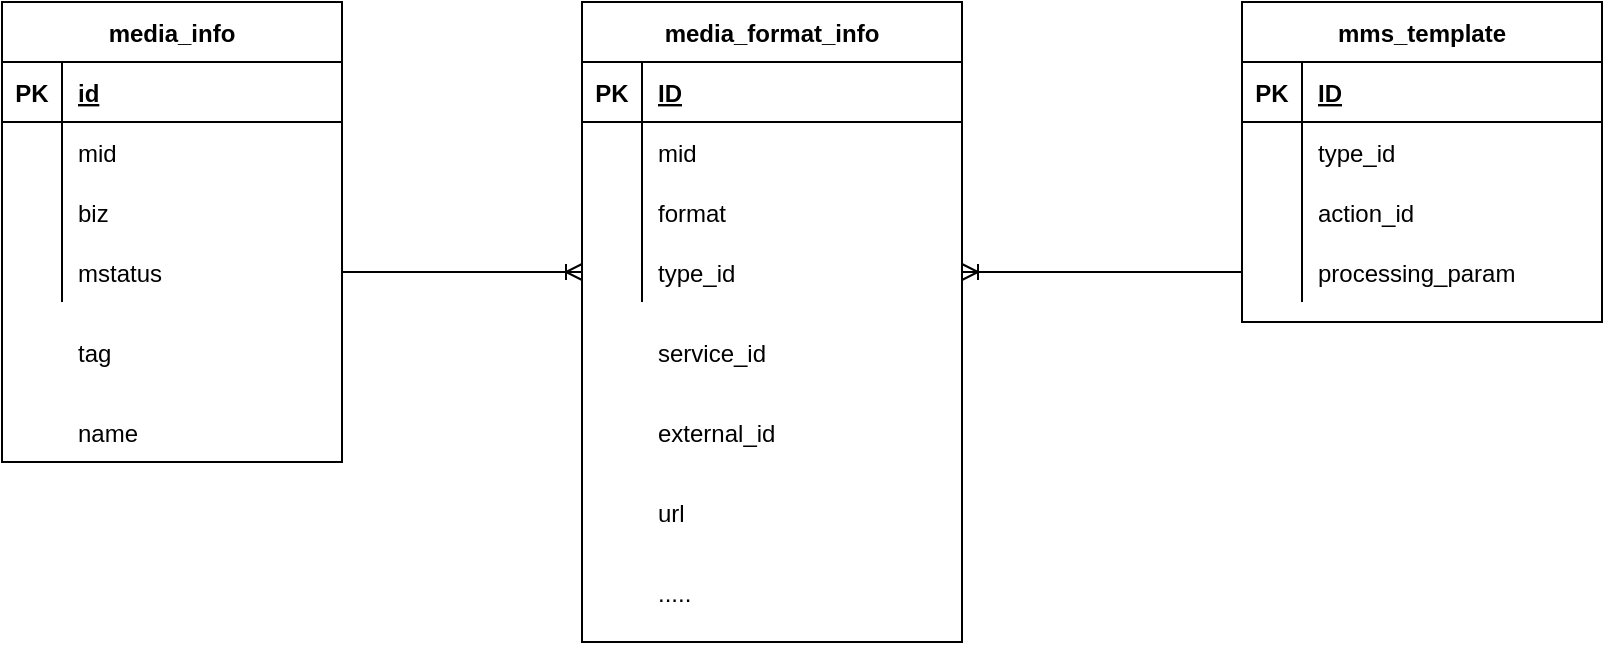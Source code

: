 <mxfile version="14.6.13" type="github">
  <diagram id="kkKos9nISYE2yEsiCCxR" name="Page-1">
    <mxGraphModel dx="1422" dy="755" grid="1" gridSize="10" guides="1" tooltips="1" connect="1" arrows="1" fold="1" page="1" pageScale="1" pageWidth="827" pageHeight="1169" math="0" shadow="0">
      <root>
        <mxCell id="0" />
        <mxCell id="1" parent="0" />
        <mxCell id="56GbnK_W7msUl-9ypa2e-16" value="mms_template" style="shape=table;startSize=30;container=1;collapsible=1;childLayout=tableLayout;fixedRows=1;rowLines=0;fontStyle=1;align=center;resizeLast=1;" vertex="1" parent="1">
          <mxGeometry x="700" y="210" width="180" height="160" as="geometry" />
        </mxCell>
        <mxCell id="56GbnK_W7msUl-9ypa2e-17" value="" style="shape=partialRectangle;collapsible=0;dropTarget=0;pointerEvents=0;fillColor=none;top=0;left=0;bottom=1;right=0;points=[[0,0.5],[1,0.5]];portConstraint=eastwest;" vertex="1" parent="56GbnK_W7msUl-9ypa2e-16">
          <mxGeometry y="30" width="180" height="30" as="geometry" />
        </mxCell>
        <mxCell id="56GbnK_W7msUl-9ypa2e-18" value="PK" style="shape=partialRectangle;connectable=0;fillColor=none;top=0;left=0;bottom=0;right=0;fontStyle=1;overflow=hidden;" vertex="1" parent="56GbnK_W7msUl-9ypa2e-17">
          <mxGeometry width="30" height="30" as="geometry" />
        </mxCell>
        <mxCell id="56GbnK_W7msUl-9ypa2e-19" value="ID" style="shape=partialRectangle;connectable=0;fillColor=none;top=0;left=0;bottom=0;right=0;align=left;spacingLeft=6;fontStyle=5;overflow=hidden;" vertex="1" parent="56GbnK_W7msUl-9ypa2e-17">
          <mxGeometry x="30" width="150" height="30" as="geometry" />
        </mxCell>
        <mxCell id="56GbnK_W7msUl-9ypa2e-20" value="" style="shape=partialRectangle;collapsible=0;dropTarget=0;pointerEvents=0;fillColor=none;top=0;left=0;bottom=0;right=0;points=[[0,0.5],[1,0.5]];portConstraint=eastwest;" vertex="1" parent="56GbnK_W7msUl-9ypa2e-16">
          <mxGeometry y="60" width="180" height="30" as="geometry" />
        </mxCell>
        <mxCell id="56GbnK_W7msUl-9ypa2e-21" value="" style="shape=partialRectangle;connectable=0;fillColor=none;top=0;left=0;bottom=0;right=0;editable=1;overflow=hidden;" vertex="1" parent="56GbnK_W7msUl-9ypa2e-20">
          <mxGeometry width="30" height="30" as="geometry" />
        </mxCell>
        <mxCell id="56GbnK_W7msUl-9ypa2e-22" value="type_id" style="shape=partialRectangle;connectable=0;fillColor=none;top=0;left=0;bottom=0;right=0;align=left;spacingLeft=6;overflow=hidden;" vertex="1" parent="56GbnK_W7msUl-9ypa2e-20">
          <mxGeometry x="30" width="150" height="30" as="geometry" />
        </mxCell>
        <mxCell id="56GbnK_W7msUl-9ypa2e-23" value="" style="shape=partialRectangle;collapsible=0;dropTarget=0;pointerEvents=0;fillColor=none;top=0;left=0;bottom=0;right=0;points=[[0,0.5],[1,0.5]];portConstraint=eastwest;" vertex="1" parent="56GbnK_W7msUl-9ypa2e-16">
          <mxGeometry y="90" width="180" height="30" as="geometry" />
        </mxCell>
        <mxCell id="56GbnK_W7msUl-9ypa2e-24" value="" style="shape=partialRectangle;connectable=0;fillColor=none;top=0;left=0;bottom=0;right=0;editable=1;overflow=hidden;" vertex="1" parent="56GbnK_W7msUl-9ypa2e-23">
          <mxGeometry width="30" height="30" as="geometry" />
        </mxCell>
        <mxCell id="56GbnK_W7msUl-9ypa2e-25" value="action_id" style="shape=partialRectangle;connectable=0;fillColor=none;top=0;left=0;bottom=0;right=0;align=left;spacingLeft=6;overflow=hidden;" vertex="1" parent="56GbnK_W7msUl-9ypa2e-23">
          <mxGeometry x="30" width="150" height="30" as="geometry" />
        </mxCell>
        <mxCell id="56GbnK_W7msUl-9ypa2e-26" value="" style="shape=partialRectangle;collapsible=0;dropTarget=0;pointerEvents=0;fillColor=none;top=0;left=0;bottom=0;right=0;points=[[0,0.5],[1,0.5]];portConstraint=eastwest;" vertex="1" parent="56GbnK_W7msUl-9ypa2e-16">
          <mxGeometry y="120" width="180" height="30" as="geometry" />
        </mxCell>
        <mxCell id="56GbnK_W7msUl-9ypa2e-27" value="" style="shape=partialRectangle;connectable=0;fillColor=none;top=0;left=0;bottom=0;right=0;editable=1;overflow=hidden;" vertex="1" parent="56GbnK_W7msUl-9ypa2e-26">
          <mxGeometry width="30" height="30" as="geometry" />
        </mxCell>
        <mxCell id="56GbnK_W7msUl-9ypa2e-28" value="processing_param" style="shape=partialRectangle;connectable=0;fillColor=none;top=0;left=0;bottom=0;right=0;align=left;spacingLeft=6;overflow=hidden;" vertex="1" parent="56GbnK_W7msUl-9ypa2e-26">
          <mxGeometry x="30" width="150" height="30" as="geometry" />
        </mxCell>
        <mxCell id="56GbnK_W7msUl-9ypa2e-29" value="media_info" style="shape=table;startSize=30;container=1;collapsible=1;childLayout=tableLayout;fixedRows=1;rowLines=0;fontStyle=1;align=center;resizeLast=1;" vertex="1" parent="1">
          <mxGeometry x="80" y="210" width="170" height="230" as="geometry" />
        </mxCell>
        <mxCell id="56GbnK_W7msUl-9ypa2e-30" value="" style="shape=partialRectangle;collapsible=0;dropTarget=0;pointerEvents=0;fillColor=none;top=0;left=0;bottom=1;right=0;points=[[0,0.5],[1,0.5]];portConstraint=eastwest;" vertex="1" parent="56GbnK_W7msUl-9ypa2e-29">
          <mxGeometry y="30" width="170" height="30" as="geometry" />
        </mxCell>
        <mxCell id="56GbnK_W7msUl-9ypa2e-31" value="PK" style="shape=partialRectangle;connectable=0;fillColor=none;top=0;left=0;bottom=0;right=0;fontStyle=1;overflow=hidden;" vertex="1" parent="56GbnK_W7msUl-9ypa2e-30">
          <mxGeometry width="30" height="30" as="geometry" />
        </mxCell>
        <mxCell id="56GbnK_W7msUl-9ypa2e-32" value="id" style="shape=partialRectangle;connectable=0;fillColor=none;top=0;left=0;bottom=0;right=0;align=left;spacingLeft=6;fontStyle=5;overflow=hidden;" vertex="1" parent="56GbnK_W7msUl-9ypa2e-30">
          <mxGeometry x="30" width="140" height="30" as="geometry" />
        </mxCell>
        <mxCell id="56GbnK_W7msUl-9ypa2e-33" value="" style="shape=partialRectangle;collapsible=0;dropTarget=0;pointerEvents=0;fillColor=none;top=0;left=0;bottom=0;right=0;points=[[0,0.5],[1,0.5]];portConstraint=eastwest;" vertex="1" parent="56GbnK_W7msUl-9ypa2e-29">
          <mxGeometry y="60" width="170" height="30" as="geometry" />
        </mxCell>
        <mxCell id="56GbnK_W7msUl-9ypa2e-34" value="" style="shape=partialRectangle;connectable=0;fillColor=none;top=0;left=0;bottom=0;right=0;editable=1;overflow=hidden;" vertex="1" parent="56GbnK_W7msUl-9ypa2e-33">
          <mxGeometry width="30" height="30" as="geometry" />
        </mxCell>
        <mxCell id="56GbnK_W7msUl-9ypa2e-35" value="mid" style="shape=partialRectangle;connectable=0;fillColor=none;top=0;left=0;bottom=0;right=0;align=left;spacingLeft=6;overflow=hidden;" vertex="1" parent="56GbnK_W7msUl-9ypa2e-33">
          <mxGeometry x="30" width="140" height="30" as="geometry" />
        </mxCell>
        <mxCell id="56GbnK_W7msUl-9ypa2e-36" value="" style="shape=partialRectangle;collapsible=0;dropTarget=0;pointerEvents=0;fillColor=none;top=0;left=0;bottom=0;right=0;points=[[0,0.5],[1,0.5]];portConstraint=eastwest;" vertex="1" parent="56GbnK_W7msUl-9ypa2e-29">
          <mxGeometry y="90" width="170" height="30" as="geometry" />
        </mxCell>
        <mxCell id="56GbnK_W7msUl-9ypa2e-37" value="" style="shape=partialRectangle;connectable=0;fillColor=none;top=0;left=0;bottom=0;right=0;editable=1;overflow=hidden;" vertex="1" parent="56GbnK_W7msUl-9ypa2e-36">
          <mxGeometry width="30" height="30" as="geometry" />
        </mxCell>
        <mxCell id="56GbnK_W7msUl-9ypa2e-38" value="biz" style="shape=partialRectangle;connectable=0;fillColor=none;top=0;left=0;bottom=0;right=0;align=left;spacingLeft=6;overflow=hidden;" vertex="1" parent="56GbnK_W7msUl-9ypa2e-36">
          <mxGeometry x="30" width="140" height="30" as="geometry" />
        </mxCell>
        <mxCell id="56GbnK_W7msUl-9ypa2e-39" value="" style="shape=partialRectangle;collapsible=0;dropTarget=0;pointerEvents=0;fillColor=none;top=0;left=0;bottom=0;right=0;points=[[0,0.5],[1,0.5]];portConstraint=eastwest;" vertex="1" parent="56GbnK_W7msUl-9ypa2e-29">
          <mxGeometry y="120" width="170" height="30" as="geometry" />
        </mxCell>
        <mxCell id="56GbnK_W7msUl-9ypa2e-40" value="" style="shape=partialRectangle;connectable=0;fillColor=none;top=0;left=0;bottom=0;right=0;editable=1;overflow=hidden;" vertex="1" parent="56GbnK_W7msUl-9ypa2e-39">
          <mxGeometry width="30" height="30" as="geometry" />
        </mxCell>
        <mxCell id="56GbnK_W7msUl-9ypa2e-41" value="mstatus" style="shape=partialRectangle;connectable=0;fillColor=none;top=0;left=0;bottom=0;right=0;align=left;spacingLeft=6;overflow=hidden;" vertex="1" parent="56GbnK_W7msUl-9ypa2e-39">
          <mxGeometry x="30" width="140" height="30" as="geometry" />
        </mxCell>
        <mxCell id="56GbnK_W7msUl-9ypa2e-42" value="media_format_info" style="shape=table;startSize=30;container=1;collapsible=1;childLayout=tableLayout;fixedRows=1;rowLines=0;fontStyle=1;align=center;resizeLast=1;" vertex="1" parent="1">
          <mxGeometry x="370" y="210" width="190" height="320" as="geometry" />
        </mxCell>
        <mxCell id="56GbnK_W7msUl-9ypa2e-43" value="" style="shape=partialRectangle;collapsible=0;dropTarget=0;pointerEvents=0;fillColor=none;top=0;left=0;bottom=1;right=0;points=[[0,0.5],[1,0.5]];portConstraint=eastwest;" vertex="1" parent="56GbnK_W7msUl-9ypa2e-42">
          <mxGeometry y="30" width="190" height="30" as="geometry" />
        </mxCell>
        <mxCell id="56GbnK_W7msUl-9ypa2e-44" value="PK" style="shape=partialRectangle;connectable=0;fillColor=none;top=0;left=0;bottom=0;right=0;fontStyle=1;overflow=hidden;" vertex="1" parent="56GbnK_W7msUl-9ypa2e-43">
          <mxGeometry width="30" height="30" as="geometry" />
        </mxCell>
        <mxCell id="56GbnK_W7msUl-9ypa2e-45" value="ID" style="shape=partialRectangle;connectable=0;fillColor=none;top=0;left=0;bottom=0;right=0;align=left;spacingLeft=6;fontStyle=5;overflow=hidden;" vertex="1" parent="56GbnK_W7msUl-9ypa2e-43">
          <mxGeometry x="30" width="160" height="30" as="geometry" />
        </mxCell>
        <mxCell id="56GbnK_W7msUl-9ypa2e-46" value="" style="shape=partialRectangle;collapsible=0;dropTarget=0;pointerEvents=0;fillColor=none;top=0;left=0;bottom=0;right=0;points=[[0,0.5],[1,0.5]];portConstraint=eastwest;" vertex="1" parent="56GbnK_W7msUl-9ypa2e-42">
          <mxGeometry y="60" width="190" height="30" as="geometry" />
        </mxCell>
        <mxCell id="56GbnK_W7msUl-9ypa2e-47" value="" style="shape=partialRectangle;connectable=0;fillColor=none;top=0;left=0;bottom=0;right=0;editable=1;overflow=hidden;" vertex="1" parent="56GbnK_W7msUl-9ypa2e-46">
          <mxGeometry width="30" height="30" as="geometry" />
        </mxCell>
        <mxCell id="56GbnK_W7msUl-9ypa2e-48" value="mid" style="shape=partialRectangle;connectable=0;fillColor=none;top=0;left=0;bottom=0;right=0;align=left;spacingLeft=6;overflow=hidden;" vertex="1" parent="56GbnK_W7msUl-9ypa2e-46">
          <mxGeometry x="30" width="160" height="30" as="geometry" />
        </mxCell>
        <mxCell id="56GbnK_W7msUl-9ypa2e-49" value="" style="shape=partialRectangle;collapsible=0;dropTarget=0;pointerEvents=0;fillColor=none;top=0;left=0;bottom=0;right=0;points=[[0,0.5],[1,0.5]];portConstraint=eastwest;" vertex="1" parent="56GbnK_W7msUl-9ypa2e-42">
          <mxGeometry y="90" width="190" height="30" as="geometry" />
        </mxCell>
        <mxCell id="56GbnK_W7msUl-9ypa2e-50" value="" style="shape=partialRectangle;connectable=0;fillColor=none;top=0;left=0;bottom=0;right=0;editable=1;overflow=hidden;" vertex="1" parent="56GbnK_W7msUl-9ypa2e-49">
          <mxGeometry width="30" height="30" as="geometry" />
        </mxCell>
        <mxCell id="56GbnK_W7msUl-9ypa2e-51" value="format" style="shape=partialRectangle;connectable=0;fillColor=none;top=0;left=0;bottom=0;right=0;align=left;spacingLeft=6;overflow=hidden;" vertex="1" parent="56GbnK_W7msUl-9ypa2e-49">
          <mxGeometry x="30" width="160" height="30" as="geometry" />
        </mxCell>
        <mxCell id="56GbnK_W7msUl-9ypa2e-52" value="" style="shape=partialRectangle;collapsible=0;dropTarget=0;pointerEvents=0;fillColor=none;top=0;left=0;bottom=0;right=0;points=[[0,0.5],[1,0.5]];portConstraint=eastwest;" vertex="1" parent="56GbnK_W7msUl-9ypa2e-42">
          <mxGeometry y="120" width="190" height="30" as="geometry" />
        </mxCell>
        <mxCell id="56GbnK_W7msUl-9ypa2e-53" value="" style="shape=partialRectangle;connectable=0;fillColor=none;top=0;left=0;bottom=0;right=0;editable=1;overflow=hidden;" vertex="1" parent="56GbnK_W7msUl-9ypa2e-52">
          <mxGeometry width="30" height="30" as="geometry" />
        </mxCell>
        <mxCell id="56GbnK_W7msUl-9ypa2e-54" value="type_id" style="shape=partialRectangle;connectable=0;fillColor=none;top=0;left=0;bottom=0;right=0;align=left;spacingLeft=6;overflow=hidden;" vertex="1" parent="56GbnK_W7msUl-9ypa2e-52">
          <mxGeometry x="30" width="160" height="30" as="geometry" />
        </mxCell>
        <mxCell id="56GbnK_W7msUl-9ypa2e-62" value="" style="shape=partialRectangle;collapsible=0;dropTarget=0;pointerEvents=0;fillColor=none;top=0;left=0;bottom=0;right=0;points=[[0,0.5],[1,0.5]];portConstraint=eastwest;" vertex="1" parent="1">
          <mxGeometry x="80" y="370" width="190" height="30" as="geometry" />
        </mxCell>
        <mxCell id="56GbnK_W7msUl-9ypa2e-63" value="" style="shape=partialRectangle;connectable=0;fillColor=none;top=0;left=0;bottom=0;right=0;editable=1;overflow=hidden;" vertex="1" parent="56GbnK_W7msUl-9ypa2e-62">
          <mxGeometry width="30" height="30" as="geometry" />
        </mxCell>
        <mxCell id="56GbnK_W7msUl-9ypa2e-64" value="tag" style="shape=partialRectangle;connectable=0;fillColor=none;top=0;left=0;bottom=0;right=0;align=left;spacingLeft=6;overflow=hidden;" vertex="1" parent="56GbnK_W7msUl-9ypa2e-62">
          <mxGeometry x="30" width="160" height="30" as="geometry" />
        </mxCell>
        <mxCell id="56GbnK_W7msUl-9ypa2e-65" value="" style="shape=partialRectangle;collapsible=0;dropTarget=0;pointerEvents=0;fillColor=none;top=0;left=0;bottom=0;right=0;points=[[0,0.5],[1,0.5]];portConstraint=eastwest;" vertex="1" parent="1">
          <mxGeometry x="80" y="410" width="190" height="30" as="geometry" />
        </mxCell>
        <mxCell id="56GbnK_W7msUl-9ypa2e-66" value="" style="shape=partialRectangle;connectable=0;fillColor=none;top=0;left=0;bottom=0;right=0;editable=1;overflow=hidden;" vertex="1" parent="56GbnK_W7msUl-9ypa2e-65">
          <mxGeometry width="30" height="30" as="geometry" />
        </mxCell>
        <mxCell id="56GbnK_W7msUl-9ypa2e-67" value="name" style="shape=partialRectangle;connectable=0;fillColor=none;top=0;left=0;bottom=0;right=0;align=left;spacingLeft=6;overflow=hidden;" vertex="1" parent="56GbnK_W7msUl-9ypa2e-65">
          <mxGeometry x="30" width="160" height="30" as="geometry" />
        </mxCell>
        <mxCell id="56GbnK_W7msUl-9ypa2e-68" value="service_id" style="shape=partialRectangle;connectable=0;fillColor=none;top=0;left=0;bottom=0;right=0;align=left;spacingLeft=6;overflow=hidden;" vertex="1" parent="1">
          <mxGeometry x="400" y="370" width="160" height="30" as="geometry" />
        </mxCell>
        <mxCell id="56GbnK_W7msUl-9ypa2e-69" value="external_id" style="shape=partialRectangle;connectable=0;fillColor=none;top=0;left=0;bottom=0;right=0;align=left;spacingLeft=6;overflow=hidden;" vertex="1" parent="1">
          <mxGeometry x="400" y="410" width="160" height="30" as="geometry" />
        </mxCell>
        <mxCell id="56GbnK_W7msUl-9ypa2e-70" value="url" style="shape=partialRectangle;connectable=0;fillColor=none;top=0;left=0;bottom=0;right=0;align=left;spacingLeft=6;overflow=hidden;" vertex="1" parent="1">
          <mxGeometry x="400" y="450" width="160" height="30" as="geometry" />
        </mxCell>
        <mxCell id="56GbnK_W7msUl-9ypa2e-71" value="....." style="shape=partialRectangle;connectable=0;fillColor=none;top=0;left=0;bottom=0;right=0;align=left;spacingLeft=6;overflow=hidden;" vertex="1" parent="1">
          <mxGeometry x="400" y="490" width="160" height="30" as="geometry" />
        </mxCell>
        <mxCell id="56GbnK_W7msUl-9ypa2e-74" style="edgeStyle=orthogonalEdgeStyle;rounded=0;orthogonalLoop=1;jettySize=auto;html=1;entryX=0;entryY=0.5;entryDx=0;entryDy=0;endArrow=ERoneToMany;endFill=0;" edge="1" parent="1" source="56GbnK_W7msUl-9ypa2e-39" target="56GbnK_W7msUl-9ypa2e-52">
          <mxGeometry relative="1" as="geometry" />
        </mxCell>
        <mxCell id="56GbnK_W7msUl-9ypa2e-75" style="edgeStyle=orthogonalEdgeStyle;rounded=0;orthogonalLoop=1;jettySize=auto;html=1;endArrow=ERoneToMany;endFill=0;" edge="1" parent="1" source="56GbnK_W7msUl-9ypa2e-26" target="56GbnK_W7msUl-9ypa2e-52">
          <mxGeometry relative="1" as="geometry" />
        </mxCell>
      </root>
    </mxGraphModel>
  </diagram>
</mxfile>
